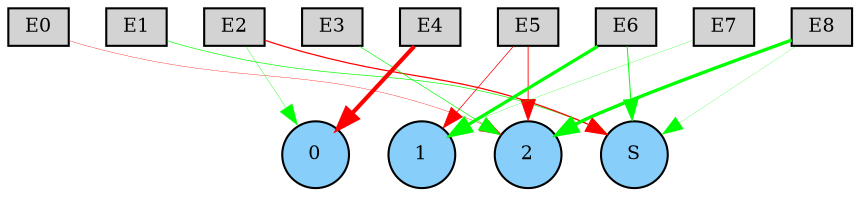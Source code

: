 digraph {
	node [fontsize=9 height=0.2 shape=circle width=0.2]
	subgraph inputs {
		node [shape=box style=filled]
		rank=source
		E0 [fillcolor=lightgray]
		E1 [fillcolor=lightgray]
		E0 -> E1 [style=invis]
		E2 [fillcolor=lightgray]
		E1 -> E2 [style=invis]
		E3 [fillcolor=lightgray]
		E2 -> E3 [style=invis]
		E4 [fillcolor=lightgray]
		E3 -> E4 [style=invis]
		E5 [fillcolor=lightgray]
		E4 -> E5 [style=invis]
		E6 [fillcolor=lightgray]
		E5 -> E6 [style=invis]
		E7 [fillcolor=lightgray]
		E6 -> E7 [style=invis]
		E8 [fillcolor=lightgray]
		E7 -> E8 [style=invis]
	}
	subgraph outputs {
		node [style=filled]
		rank=sink
		0 [fillcolor=lightskyblue fontsize=9 height=0.2 shape=circle width=0.2]
		1 [fillcolor=lightskyblue fontsize=9 height=0.2 shape=circle width=0.2]
		0 -> 1 [style=invis]
		2 [fillcolor=lightskyblue fontsize=9 height=0.2 shape=circle width=0.2]
		1 -> 2 [style=invis]
		S [fillcolor=lightskyblue fontsize=9 height=0.2 shape=circle width=0.2]
		2 -> S [style=invis]
	}
	E8 -> 2 [color=green penwidth=1.6054240756671208 style=solid]
	E1 -> S [color=green penwidth=0.3236910634186603 style=solid]
	E6 -> 1 [color=green penwidth=1.5540685038489832 style=solid]
	E4 -> 0 [color=red penwidth=1.9954962931234939 style=solid]
	E2 -> S [color=red penwidth=0.5946373384767056 style=solid]
	E5 -> 2 [color=red penwidth=0.42475654530191476 style=solid]
	E8 -> S [color=green penwidth=0.11251868653468834 style=solid]
	E5 -> 1 [color=red penwidth=0.35460451234996904 style=solid]
	E7 -> 1 [color=green penwidth=0.1308017971536514 style=solid]
	E2 -> 0 [color=green penwidth=0.1858008326658523 style=solid]
	E3 -> 2 [color=green penwidth=0.313337096203277 style=solid]
	E6 -> S [color=green penwidth=0.47634530082087245 style=solid]
	E0 -> 2 [color=red penwidth=0.17057217381928097 style=solid]
}
